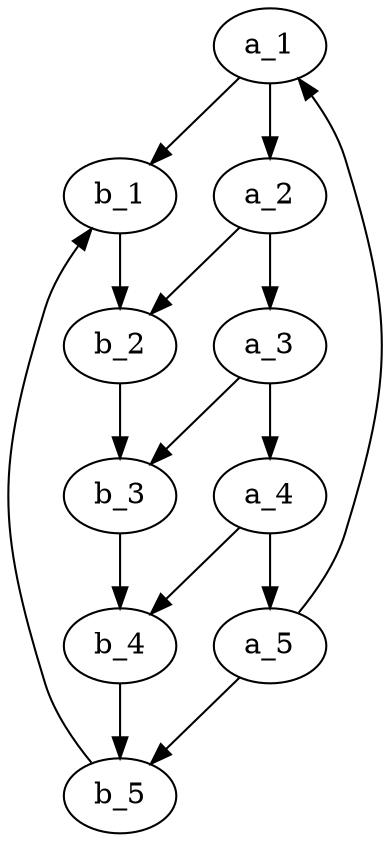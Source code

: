   digraph G {
  d2tdocpreamble = "\usetikzlibrary{automata}";
d2tfigpreamble = "\tikzstyle{every state}= \
[draw=black!120,very thick,fill=blue!20]";
    node[style="state"];
    a_1 -> b_1;
    a_2 -> b_2;
    a_3 -> b_3;a_1 -> a_2 -> a_3 -> a_4 -> a_5 -> a_1;
    a_4 -> b_4;
    a_5 -> b_5;

    b_1 -> b_2 -> b_3 -> b_4 -> b_5 -> b_1;
  }
